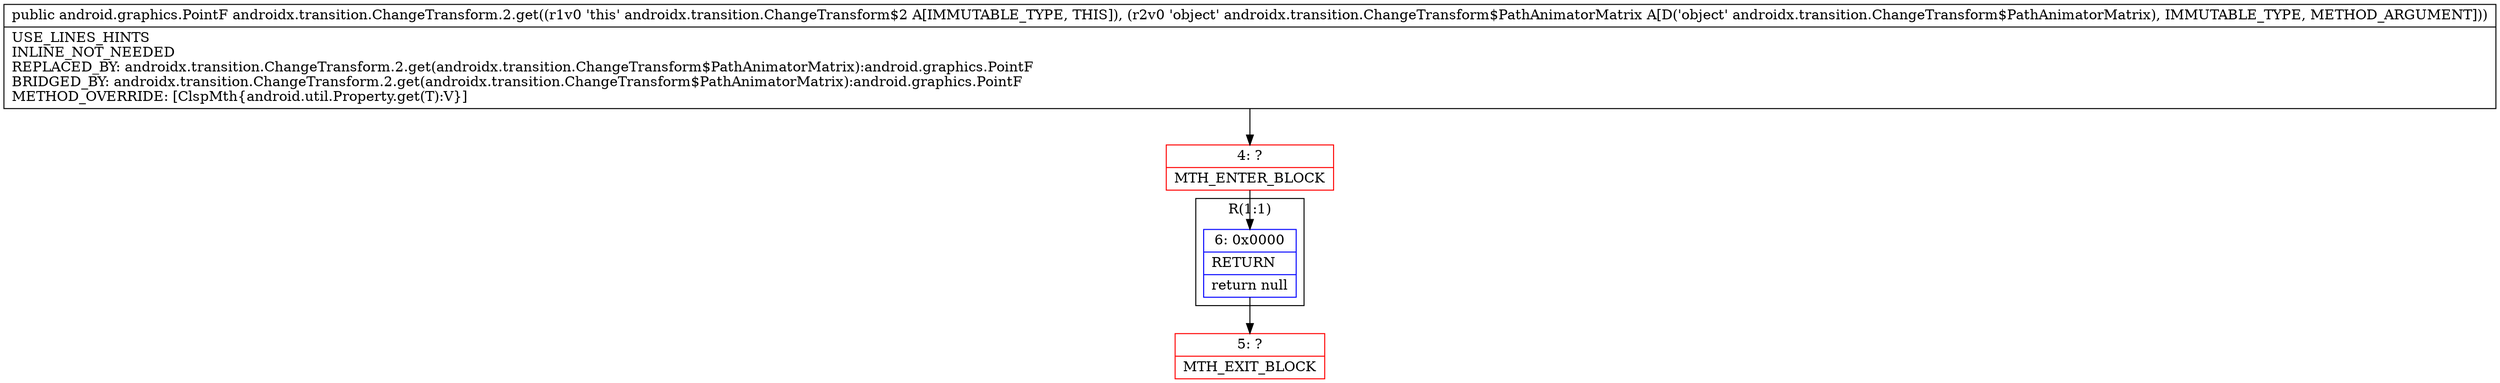 digraph "CFG forandroidx.transition.ChangeTransform.2.get(Landroidx\/transition\/ChangeTransform$PathAnimatorMatrix;)Landroid\/graphics\/PointF;" {
subgraph cluster_Region_743033838 {
label = "R(1:1)";
node [shape=record,color=blue];
Node_6 [shape=record,label="{6\:\ 0x0000|RETURN\l|return null\l}"];
}
Node_4 [shape=record,color=red,label="{4\:\ ?|MTH_ENTER_BLOCK\l}"];
Node_5 [shape=record,color=red,label="{5\:\ ?|MTH_EXIT_BLOCK\l}"];
MethodNode[shape=record,label="{public android.graphics.PointF androidx.transition.ChangeTransform.2.get((r1v0 'this' androidx.transition.ChangeTransform$2 A[IMMUTABLE_TYPE, THIS]), (r2v0 'object' androidx.transition.ChangeTransform$PathAnimatorMatrix A[D('object' androidx.transition.ChangeTransform$PathAnimatorMatrix), IMMUTABLE_TYPE, METHOD_ARGUMENT]))  | USE_LINES_HINTS\lINLINE_NOT_NEEDED\lREPLACED_BY: androidx.transition.ChangeTransform.2.get(androidx.transition.ChangeTransform$PathAnimatorMatrix):android.graphics.PointF\lBRIDGED_BY: androidx.transition.ChangeTransform.2.get(androidx.transition.ChangeTransform$PathAnimatorMatrix):android.graphics.PointF\lMETHOD_OVERRIDE: [ClspMth\{android.util.Property.get(T):V\}]\l}"];
MethodNode -> Node_4;Node_6 -> Node_5;
Node_4 -> Node_6;
}

